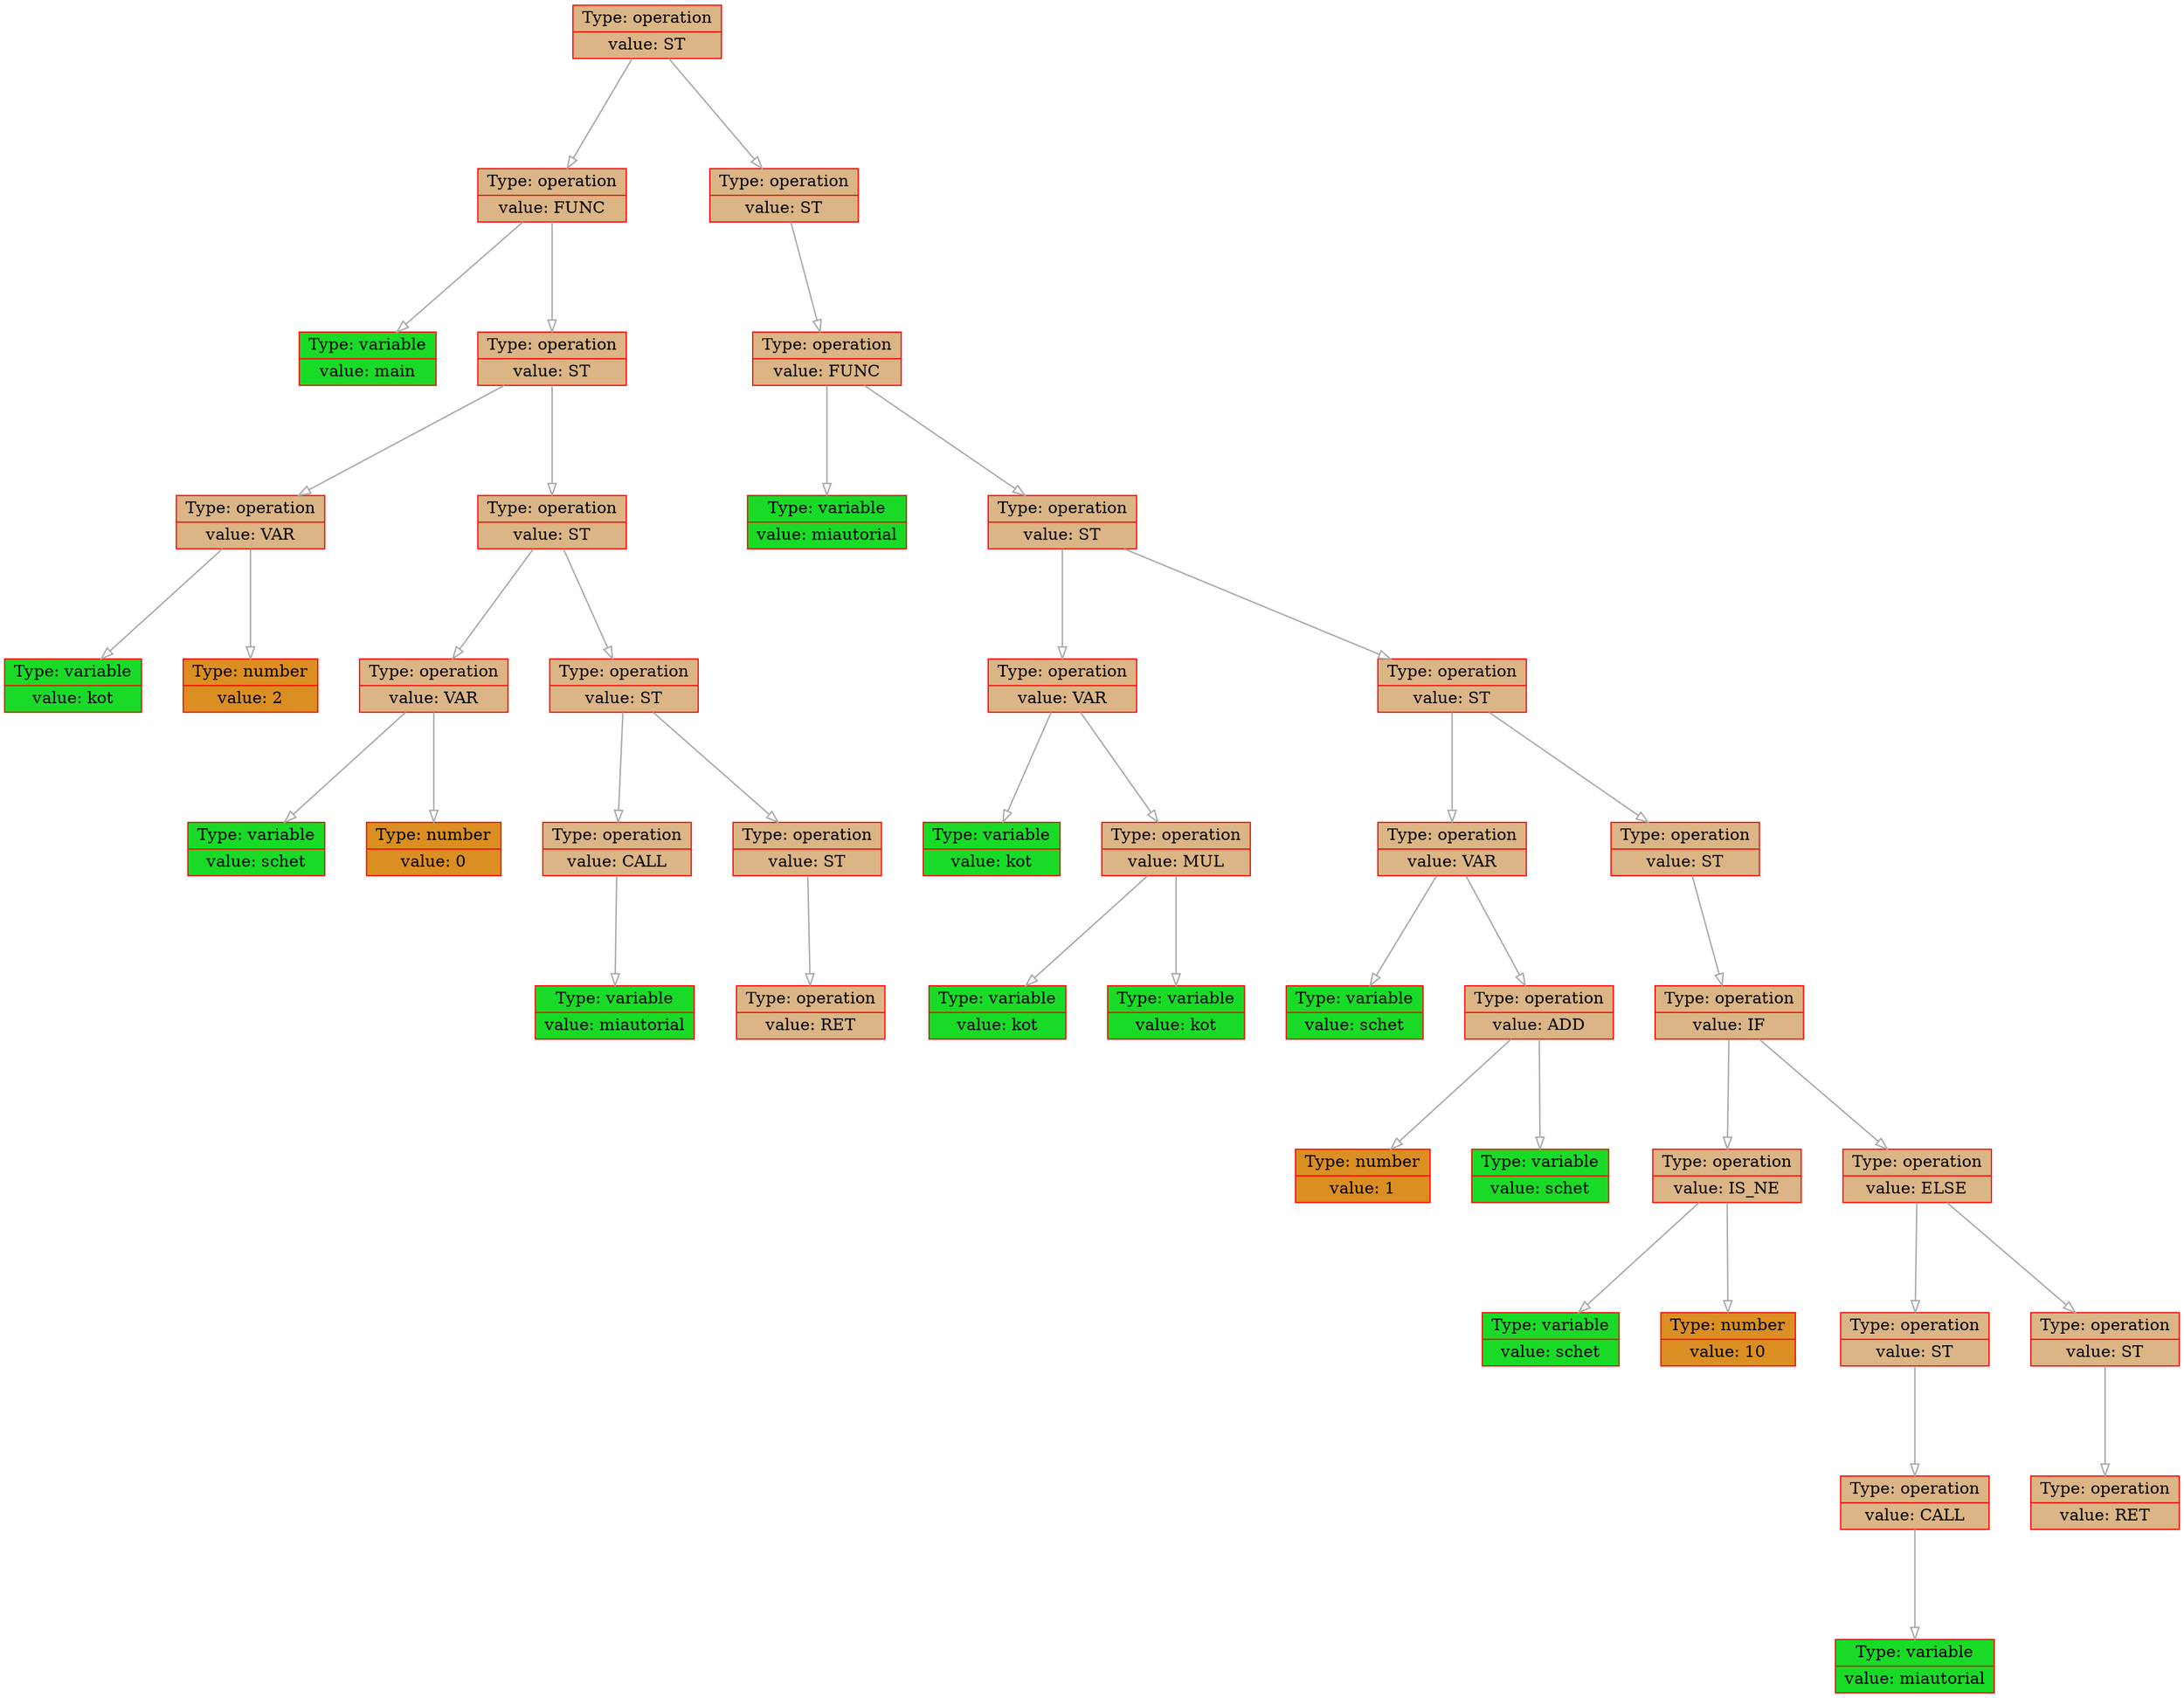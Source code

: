 
    digraph g {
        dpi      = 200;
        fontname = "Comic Sans MS";
        fontsize = 20;
        rankdir   =  TB;
        edge [color = darkgrey, arrowhead = onormal, arrowsize = 1, penwidth = 1.2]
        graph[fillcolor = lightgreen, ranksep = 1.3, nodesep = 0.5,
        style = "rounded, filled",color = green, penwidth = 2]

    Node00000214627b7f60[shape=record, width=0.2, style="filled", color="red", fillcolor="#DBB585",label=" {Type: operation | value: ST}"] 
 
Node00000214627b77f0[shape=record, width=0.2, style="filled", color="red", fillcolor="#DBB585",label=" {Type: operation | value: FUNC}"] 
 
Node00000214627b71a0[shape=record, width=0.2, style="filled", color="red", fillcolor="#19DB27",label=" {Type: variable | value: main}"] 
 
Node00000214627b7410[shape=record, width=0.2, style="filled", color="red", fillcolor="#DBB585",label=" {Type: operation | value: ST}"] 
 
Node00000214627b7230[shape=record, width=0.2, style="filled", color="red", fillcolor="#DBB585",label=" {Type: operation | value: VAR}"] 
 
Node00000214627b71d0[shape=record, width=0.2, style="filled", color="red", fillcolor="#19DB27",label=" {Type: variable | value: kot}"] 
 
Node00000214627b7200[shape=record, width=0.2, style="filled", color="red", fillcolor="#DB8E21",label=" {Type: number | value: 2}"] 
 
Node00000214627b73e0[shape=record, width=0.2, style="filled", color="red", fillcolor="#DBB585",label=" {Type: operation | value: ST}"] 
 
Node00000214627b72c0[shape=record, width=0.2, style="filled", color="red", fillcolor="#DBB585",label=" {Type: operation | value: VAR}"] 
 
Node00000214627b7260[shape=record, width=0.2, style="filled", color="red", fillcolor="#19DB27",label=" {Type: variable | value: schet}"] 
 
Node00000214627b7290[shape=record, width=0.2, style="filled", color="red", fillcolor="#DB8E21",label=" {Type: number | value: 0}"] 
 
Node00000214627b73b0[shape=record, width=0.2, style="filled", color="red", fillcolor="#DBB585",label=" {Type: operation | value: ST}"] 
 
Node00000214627b7320[shape=record, width=0.2, style="filled", color="red", fillcolor="#DBB585",label=" {Type: operation | value: CALL}"] 
 
Node00000214627b72f0[shape=record, width=0.2, style="filled", color="red", fillcolor="#19DB27",label=" {Type: variable | value: miautorial}"] 
 
Node00000214627b7380[shape=record, width=0.2, style="filled", color="red", fillcolor="#DBB585",label=" {Type: operation | value: ST}"] 
 
Node00000214627b7350[shape=record, width=0.2, style="filled", color="red", fillcolor="#DBB585",label=" {Type: operation | value: RET}"] 
 
Node00000214627b7d80[shape=record, width=0.2, style="filled", color="red", fillcolor="#DBB585",label=" {Type: operation | value: ST}"] 
 
Node00000214627b7900[shape=record, width=0.2, style="filled", color="red", fillcolor="#DBB585",label=" {Type: operation | value: FUNC}"] 
 
Node00000214627b7760[shape=record, width=0.2, style="filled", color="red", fillcolor="#19DB27",label=" {Type: variable | value: miautorial}"] 
 
Node00000214627b7f30[shape=record, width=0.2, style="filled", color="red", fillcolor="#DBB585",label=" {Type: operation | value: ST}"] 
 
Node00000214627b7610[shape=record, width=0.2, style="filled", color="red", fillcolor="#DBB585",label=" {Type: operation | value: VAR}"] 
 
Node00000214627b7550[shape=record, width=0.2, style="filled", color="red", fillcolor="#19DB27",label=" {Type: variable | value: kot}"] 
 
Node00000214627b74f0[shape=record, width=0.2, style="filled", color="red", fillcolor="#DBB585",label=" {Type: operation | value: MUL}"] 
 
Node00000214627b74c0[shape=record, width=0.2, style="filled", color="red", fillcolor="#19DB27",label=" {Type: variable | value: kot}"] 
 
Node00000214627b7730[shape=record, width=0.2, style="filled", color="red", fillcolor="#19DB27",label=" {Type: variable | value: kot}"] 
 
Node00000214627b7c60[shape=record, width=0.2, style="filled", color="red", fillcolor="#DBB585",label=" {Type: operation | value: ST}"] 
 
Node00000214627b76d0[shape=record, width=0.2, style="filled", color="red", fillcolor="#DBB585",label=" {Type: operation | value: VAR}"] 
 
Node00000214627b7640[shape=record, width=0.2, style="filled", color="red", fillcolor="#19DB27",label=" {Type: variable | value: schet}"] 
 
Node00000214627b77c0[shape=record, width=0.2, style="filled", color="red", fillcolor="#DBB585",label=" {Type: operation | value: ADD}"] 
 
Node00000214627b7700[shape=record, width=0.2, style="filled", color="red", fillcolor="#DB8E21",label=" {Type: number | value: 1}"] 
 
Node00000214627b7790[shape=record, width=0.2, style="filled", color="red", fillcolor="#19DB27",label=" {Type: variable | value: schet}"] 
 
Node00000214627b7de0[shape=record, width=0.2, style="filled", color="red", fillcolor="#DBB585",label=" {Type: operation | value: ST}"] 
 
Node00000214627b7f90[shape=record, width=0.2, style="filled", color="red", fillcolor="#DBB585",label=" {Type: operation | value: IF}"] 
 
Node00000214627b7490[shape=record, width=0.2, style="filled", color="red", fillcolor="#DBB585",label=" {Type: operation | value: IS_NE}"] 
 
Node00000214627b7670[shape=record, width=0.2, style="filled", color="red", fillcolor="#19DB27",label=" {Type: variable | value: schet}"] 
 
Node00000214627b7580[shape=record, width=0.2, style="filled", color="red", fillcolor="#DB8E21",label=" {Type: number | value: 10}"] 
 
Node00000214627b7e10[shape=record, width=0.2, style="filled", color="red", fillcolor="#DBB585",label=" {Type: operation | value: ELSE}"] 
 
Node00000214627b7520[shape=record, width=0.2, style="filled", color="red", fillcolor="#DBB585",label=" {Type: operation | value: ST}"] 
 
Node00000214627b75b0[shape=record, width=0.2, style="filled", color="red", fillcolor="#DBB585",label=" {Type: operation | value: CALL}"] 
 
Node00000214627b76a0[shape=record, width=0.2, style="filled", color="red", fillcolor="#19DB27",label=" {Type: variable | value: miautorial}"] 
 
Node00000214627b8020[shape=record, width=0.2, style="filled", color="red", fillcolor="#DBB585",label=" {Type: operation | value: ST}"] 
 
Node00000214627b75e0[shape=record, width=0.2, style="filled", color="red", fillcolor="#DBB585",label=" {Type: operation | value: RET}"] 
 
Node00000214627b7f60->Node00000214627b77f0
Node00000214627b77f0->Node00000214627b71a0
Node00000214627b77f0->Node00000214627b7410
Node00000214627b7410->Node00000214627b7230
Node00000214627b7230->Node00000214627b71d0
Node00000214627b7230->Node00000214627b7200
Node00000214627b7410->Node00000214627b73e0
Node00000214627b73e0->Node00000214627b72c0
Node00000214627b72c0->Node00000214627b7260
Node00000214627b72c0->Node00000214627b7290
Node00000214627b73e0->Node00000214627b73b0
Node00000214627b73b0->Node00000214627b7320
Node00000214627b7320->Node00000214627b72f0
Node00000214627b73b0->Node00000214627b7380
Node00000214627b7380->Node00000214627b7350
Node00000214627b7f60->Node00000214627b7d80
Node00000214627b7d80->Node00000214627b7900
Node00000214627b7900->Node00000214627b7760
Node00000214627b7900->Node00000214627b7f30
Node00000214627b7f30->Node00000214627b7610
Node00000214627b7610->Node00000214627b7550
Node00000214627b7610->Node00000214627b74f0
Node00000214627b74f0->Node00000214627b74c0
Node00000214627b74f0->Node00000214627b7730
Node00000214627b7f30->Node00000214627b7c60
Node00000214627b7c60->Node00000214627b76d0
Node00000214627b76d0->Node00000214627b7640
Node00000214627b76d0->Node00000214627b77c0
Node00000214627b77c0->Node00000214627b7700
Node00000214627b77c0->Node00000214627b7790
Node00000214627b7c60->Node00000214627b7de0
Node00000214627b7de0->Node00000214627b7f90
Node00000214627b7f90->Node00000214627b7490
Node00000214627b7490->Node00000214627b7670
Node00000214627b7490->Node00000214627b7580
Node00000214627b7f90->Node00000214627b7e10
Node00000214627b7e10->Node00000214627b7520
Node00000214627b7520->Node00000214627b75b0
Node00000214627b75b0->Node00000214627b76a0
Node00000214627b7e10->Node00000214627b8020
Node00000214627b8020->Node00000214627b75e0
}
